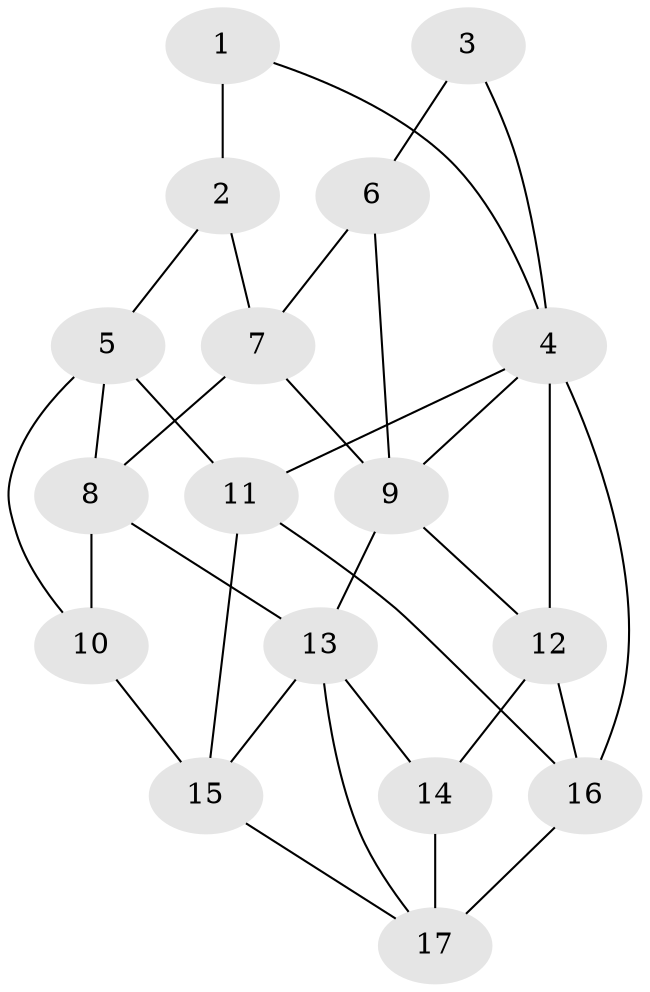 // original degree distribution, {3: 0.03571428571428571, 4: 0.2857142857142857, 5: 0.42857142857142855, 6: 0.25}
// Generated by graph-tools (version 1.1) at 2025/38/03/04/25 23:38:29]
// undirected, 17 vertices, 32 edges
graph export_dot {
  node [color=gray90,style=filled];
  1;
  2;
  3;
  4;
  5;
  6;
  7;
  8;
  9;
  10;
  11;
  12;
  13;
  14;
  15;
  16;
  17;
  1 -- 2 [weight=2.0];
  1 -- 4 [weight=1.0];
  2 -- 5 [weight=1.0];
  2 -- 7 [weight=2.0];
  3 -- 4 [weight=2.0];
  3 -- 6 [weight=2.0];
  4 -- 9 [weight=1.0];
  4 -- 11 [weight=1.0];
  4 -- 12 [weight=1.0];
  4 -- 16 [weight=1.0];
  5 -- 8 [weight=1.0];
  5 -- 10 [weight=1.0];
  5 -- 11 [weight=2.0];
  6 -- 7 [weight=1.0];
  6 -- 9 [weight=1.0];
  7 -- 8 [weight=1.0];
  7 -- 9 [weight=1.0];
  8 -- 10 [weight=2.0];
  8 -- 13 [weight=1.0];
  9 -- 12 [weight=1.0];
  9 -- 13 [weight=2.0];
  10 -- 15 [weight=2.0];
  11 -- 15 [weight=2.0];
  11 -- 16 [weight=1.0];
  12 -- 14 [weight=2.0];
  12 -- 16 [weight=1.0];
  13 -- 14 [weight=1.0];
  13 -- 15 [weight=1.0];
  13 -- 17 [weight=1.0];
  14 -- 17 [weight=1.0];
  15 -- 17 [weight=1.0];
  16 -- 17 [weight=2.0];
}
